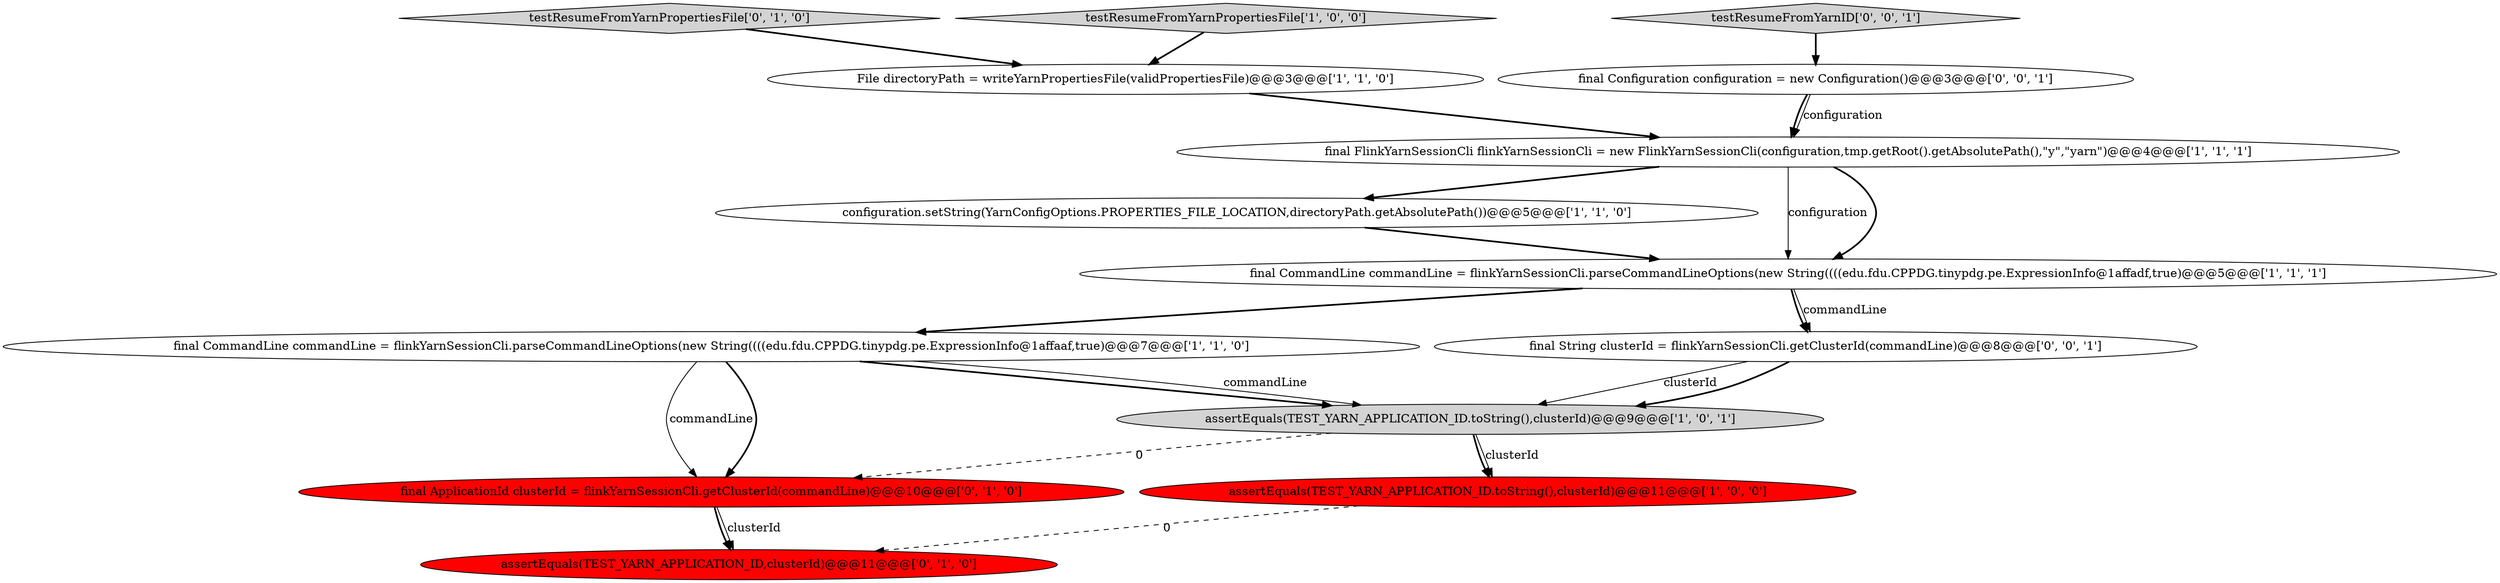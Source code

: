 digraph {
4 [style = filled, label = "assertEquals(TEST_YARN_APPLICATION_ID.toString(),clusterId)@@@11@@@['1', '0', '0']", fillcolor = red, shape = ellipse image = "AAA1AAABBB1BBB"];
3 [style = filled, label = "final CommandLine commandLine = flinkYarnSessionCli.parseCommandLineOptions(new String((((edu.fdu.CPPDG.tinypdg.pe.ExpressionInfo@1affaaf,true)@@@7@@@['1', '1', '0']", fillcolor = white, shape = ellipse image = "AAA0AAABBB1BBB"];
6 [style = filled, label = "File directoryPath = writeYarnPropertiesFile(validPropertiesFile)@@@3@@@['1', '1', '0']", fillcolor = white, shape = ellipse image = "AAA0AAABBB1BBB"];
7 [style = filled, label = "assertEquals(TEST_YARN_APPLICATION_ID.toString(),clusterId)@@@9@@@['1', '0', '1']", fillcolor = lightgray, shape = ellipse image = "AAA0AAABBB1BBB"];
12 [style = filled, label = "final String clusterId = flinkYarnSessionCli.getClusterId(commandLine)@@@8@@@['0', '0', '1']", fillcolor = white, shape = ellipse image = "AAA0AAABBB3BBB"];
10 [style = filled, label = "testResumeFromYarnPropertiesFile['0', '1', '0']", fillcolor = lightgray, shape = diamond image = "AAA0AAABBB2BBB"];
5 [style = filled, label = "testResumeFromYarnPropertiesFile['1', '0', '0']", fillcolor = lightgray, shape = diamond image = "AAA0AAABBB1BBB"];
2 [style = filled, label = "configuration.setString(YarnConfigOptions.PROPERTIES_FILE_LOCATION,directoryPath.getAbsolutePath())@@@5@@@['1', '1', '0']", fillcolor = white, shape = ellipse image = "AAA0AAABBB1BBB"];
1 [style = filled, label = "final CommandLine commandLine = flinkYarnSessionCli.parseCommandLineOptions(new String((((edu.fdu.CPPDG.tinypdg.pe.ExpressionInfo@1affadf,true)@@@5@@@['1', '1', '1']", fillcolor = white, shape = ellipse image = "AAA0AAABBB1BBB"];
0 [style = filled, label = "final FlinkYarnSessionCli flinkYarnSessionCli = new FlinkYarnSessionCli(configuration,tmp.getRoot().getAbsolutePath(),\"y\",\"yarn\")@@@4@@@['1', '1', '1']", fillcolor = white, shape = ellipse image = "AAA0AAABBB1BBB"];
13 [style = filled, label = "testResumeFromYarnID['0', '0', '1']", fillcolor = lightgray, shape = diamond image = "AAA0AAABBB3BBB"];
9 [style = filled, label = "final ApplicationId clusterId = flinkYarnSessionCli.getClusterId(commandLine)@@@10@@@['0', '1', '0']", fillcolor = red, shape = ellipse image = "AAA1AAABBB2BBB"];
11 [style = filled, label = "final Configuration configuration = new Configuration()@@@3@@@['0', '0', '1']", fillcolor = white, shape = ellipse image = "AAA0AAABBB3BBB"];
8 [style = filled, label = "assertEquals(TEST_YARN_APPLICATION_ID,clusterId)@@@11@@@['0', '1', '0']", fillcolor = red, shape = ellipse image = "AAA1AAABBB2BBB"];
2->1 [style = bold, label=""];
11->0 [style = solid, label="configuration"];
0->2 [style = bold, label=""];
12->7 [style = solid, label="clusterId"];
1->3 [style = bold, label=""];
6->0 [style = bold, label=""];
0->1 [style = solid, label="configuration"];
7->4 [style = bold, label=""];
9->8 [style = bold, label=""];
3->9 [style = solid, label="commandLine"];
13->11 [style = bold, label=""];
10->6 [style = bold, label=""];
12->7 [style = bold, label=""];
3->9 [style = bold, label=""];
11->0 [style = bold, label=""];
5->6 [style = bold, label=""];
3->7 [style = bold, label=""];
7->4 [style = solid, label="clusterId"];
7->9 [style = dashed, label="0"];
0->1 [style = bold, label=""];
9->8 [style = solid, label="clusterId"];
4->8 [style = dashed, label="0"];
1->12 [style = bold, label=""];
1->12 [style = solid, label="commandLine"];
3->7 [style = solid, label="commandLine"];
}
